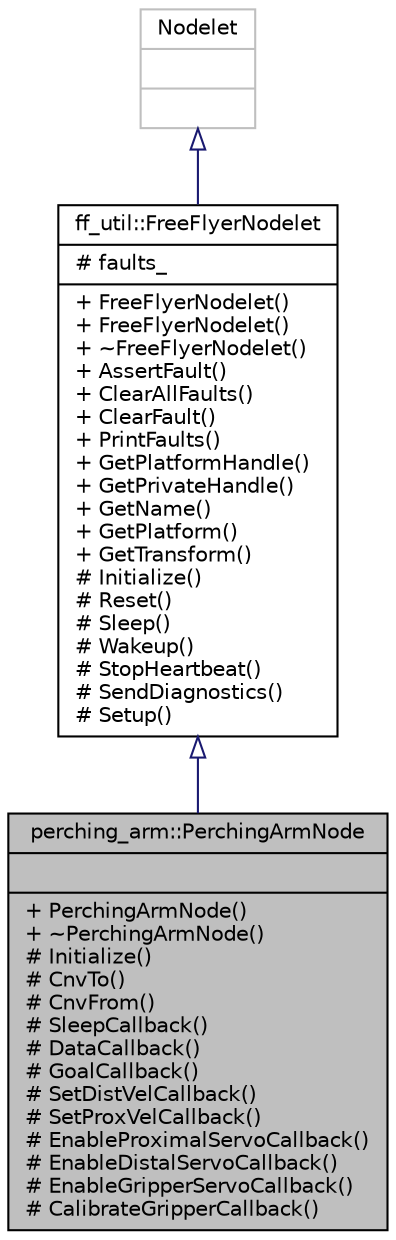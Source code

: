 digraph "perching_arm::PerchingArmNode"
{
 // LATEX_PDF_SIZE
  edge [fontname="Helvetica",fontsize="10",labelfontname="Helvetica",labelfontsize="10"];
  node [fontname="Helvetica",fontsize="10",shape=record];
  Node1 [label="{perching_arm::PerchingArmNode\n||+ PerchingArmNode()\l+ ~PerchingArmNode()\l# Initialize()\l# CnvTo()\l# CnvFrom()\l# SleepCallback()\l# DataCallback()\l# GoalCallback()\l# SetDistVelCallback()\l# SetProxVelCallback()\l# EnableProximalServoCallback()\l# EnableDistalServoCallback()\l# EnableGripperServoCallback()\l# CalibrateGripperCallback()\l}",height=0.2,width=0.4,color="black", fillcolor="grey75", style="filled", fontcolor="black",tooltip=" "];
  Node2 -> Node1 [dir="back",color="midnightblue",fontsize="10",style="solid",arrowtail="onormal",fontname="Helvetica"];
  Node2 [label="{ff_util::FreeFlyerNodelet\n|# faults_\l|+ FreeFlyerNodelet()\l+ FreeFlyerNodelet()\l+ ~FreeFlyerNodelet()\l+ AssertFault()\l+ ClearAllFaults()\l+ ClearFault()\l+ PrintFaults()\l+ GetPlatformHandle()\l+ GetPrivateHandle()\l+ GetName()\l+ GetPlatform()\l+ GetTransform()\l# Initialize()\l# Reset()\l# Sleep()\l# Wakeup()\l# StopHeartbeat()\l# SendDiagnostics()\l# Setup()\l}",height=0.2,width=0.4,color="black", fillcolor="white", style="filled",URL="$classff__util_1_1FreeFlyerNodelet.html",tooltip=" "];
  Node3 -> Node2 [dir="back",color="midnightblue",fontsize="10",style="solid",arrowtail="onormal",fontname="Helvetica"];
  Node3 [label="{Nodelet\n||}",height=0.2,width=0.4,color="grey75", fillcolor="white", style="filled",tooltip=" "];
}
